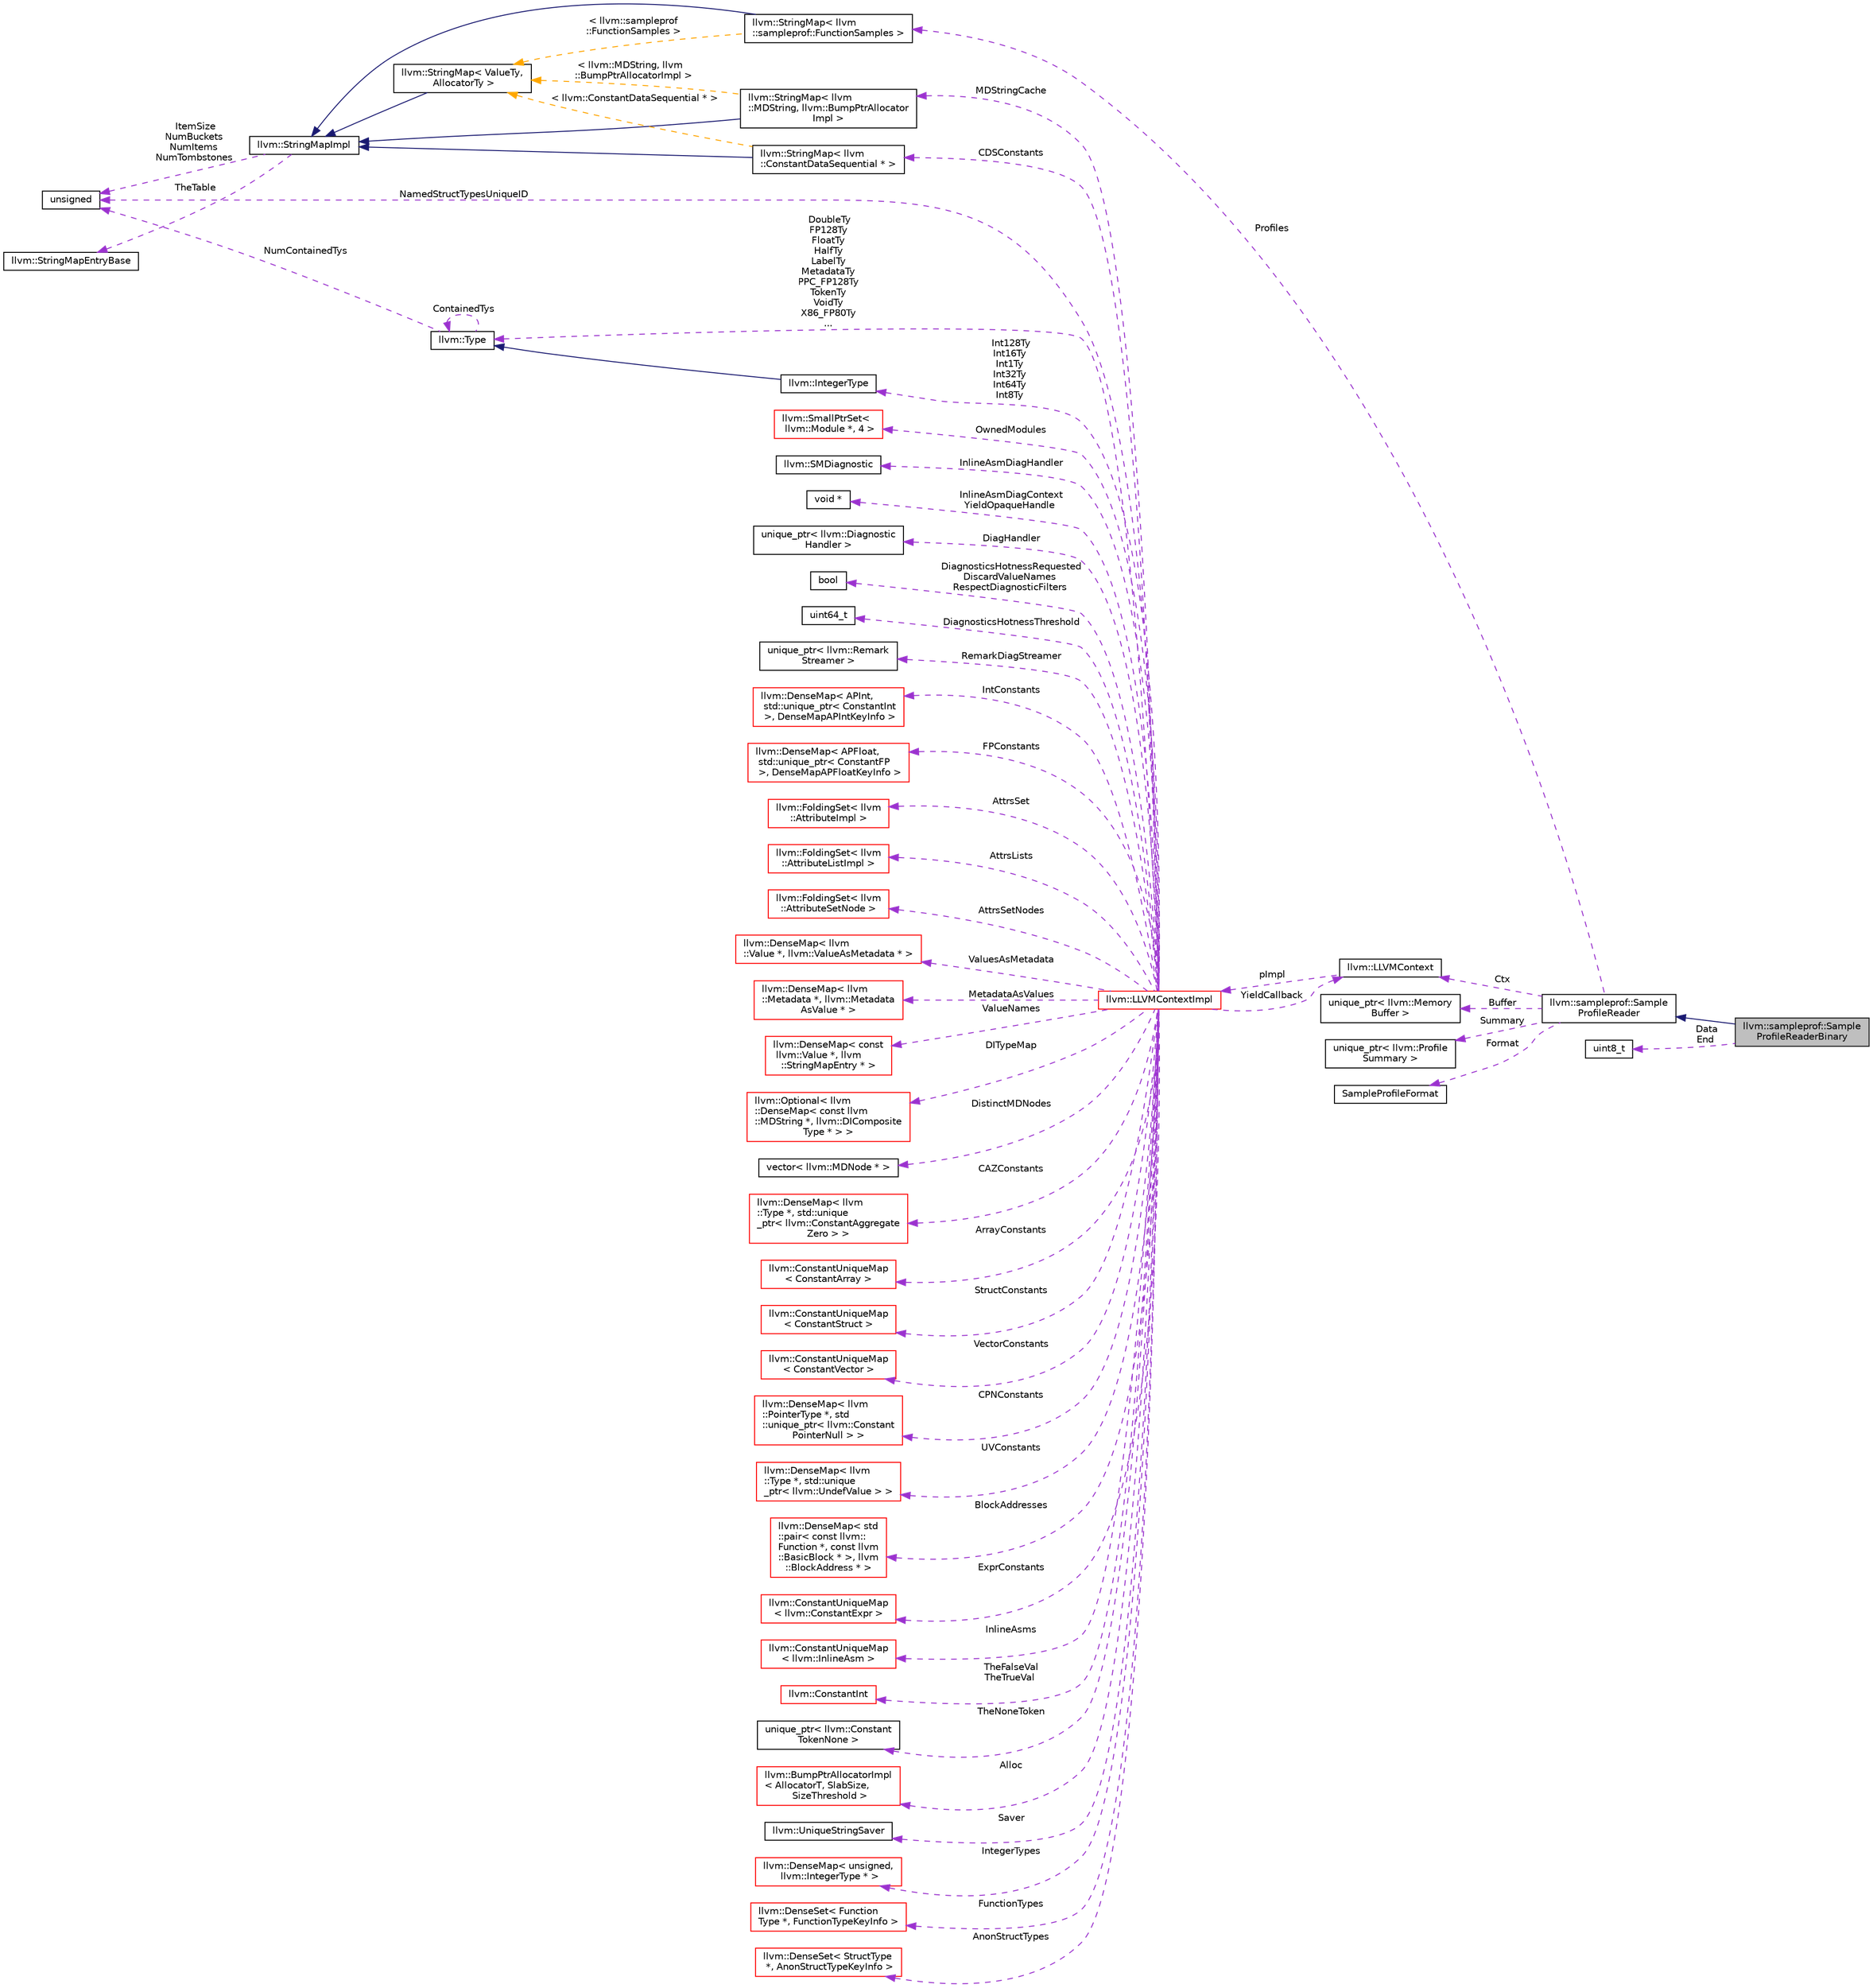 digraph "llvm::sampleprof::SampleProfileReaderBinary"
{
 // LATEX_PDF_SIZE
  bgcolor="transparent";
  edge [fontname="Helvetica",fontsize="10",labelfontname="Helvetica",labelfontsize="10"];
  node [fontname="Helvetica",fontsize="10",shape="box"];
  rankdir="LR";
  Node1 [label="llvm::sampleprof::Sample\lProfileReaderBinary",height=0.2,width=0.4,color="black", fillcolor="grey75", style="filled", fontcolor="black",tooltip=" "];
  Node2 -> Node1 [dir="back",color="midnightblue",fontsize="10",style="solid",fontname="Helvetica"];
  Node2 [label="llvm::sampleprof::Sample\lProfileReader",height=0.2,width=0.4,color="black",URL="$classllvm_1_1sampleprof_1_1SampleProfileReader.html",tooltip="Sample-based profile reader."];
  Node3 -> Node2 [dir="back",color="darkorchid3",fontsize="10",style="dashed",label=" Profiles" ,fontname="Helvetica"];
  Node3 [label="llvm::StringMap\< llvm\l::sampleprof::FunctionSamples \>",height=0.2,width=0.4,color="black",URL="$classllvm_1_1StringMap.html",tooltip=" "];
  Node4 -> Node3 [dir="back",color="midnightblue",fontsize="10",style="solid",fontname="Helvetica"];
  Node4 [label="llvm::StringMapImpl",height=0.2,width=0.4,color="black",URL="$classllvm_1_1StringMapImpl.html",tooltip="StringMapImpl - This is the base class of StringMap that is shared among all of its instantiations."];
  Node5 -> Node4 [dir="back",color="darkorchid3",fontsize="10",style="dashed",label=" TheTable" ,fontname="Helvetica"];
  Node5 [label="llvm::StringMapEntryBase",height=0.2,width=0.4,color="black",URL="$classllvm_1_1StringMapEntryBase.html",tooltip="StringMapEntryBase - Shared base class of StringMapEntry instances."];
  Node6 -> Node4 [dir="back",color="darkorchid3",fontsize="10",style="dashed",label=" ItemSize\nNumBuckets\nNumItems\nNumTombstones" ,fontname="Helvetica"];
  Node6 [label="unsigned",height=0.2,width=0.4,color="black",URL="$classunsigned.html",tooltip=" "];
  Node7 -> Node3 [dir="back",color="orange",fontsize="10",style="dashed",label=" \< llvm::sampleprof\l::FunctionSamples \>" ,fontname="Helvetica"];
  Node7 [label="llvm::StringMap\< ValueTy,\l AllocatorTy \>",height=0.2,width=0.4,color="black",URL="$classllvm_1_1StringMap.html",tooltip="StringMap - This is an unconventional map that is specialized for handling keys that are \"strings\",..."];
  Node4 -> Node7 [dir="back",color="midnightblue",fontsize="10",style="solid",fontname="Helvetica"];
  Node8 -> Node2 [dir="back",color="darkorchid3",fontsize="10",style="dashed",label=" Ctx" ,fontname="Helvetica"];
  Node8 [label="llvm::LLVMContext",height=0.2,width=0.4,color="black",URL="$classllvm_1_1LLVMContext.html",tooltip="This is an important class for using LLVM in a threaded context."];
  Node9 -> Node8 [dir="back",color="darkorchid3",fontsize="10",style="dashed",label=" pImpl" ,fontname="Helvetica"];
  Node9 [label="llvm::LLVMContextImpl",height=0.2,width=0.4,color="red",URL="$classllvm_1_1LLVMContextImpl.html",tooltip=" "];
  Node10 -> Node9 [dir="back",color="darkorchid3",fontsize="10",style="dashed",label=" OwnedModules" ,fontname="Helvetica"];
  Node10 [label="llvm::SmallPtrSet\<\l llvm::Module *, 4 \>",height=0.2,width=0.4,color="red",URL="$classllvm_1_1SmallPtrSet.html",tooltip=" "];
  Node17 -> Node9 [dir="back",color="darkorchid3",fontsize="10",style="dashed",label=" InlineAsmDiagHandler" ,fontname="Helvetica"];
  Node17 [label="llvm::SMDiagnostic",height=0.2,width=0.4,color="black",URL="$classllvm_1_1SMDiagnostic.html",tooltip="Instances of this class encapsulate one diagnostic report, allowing printing to a raw_ostream as a ca..."];
  Node18 -> Node9 [dir="back",color="darkorchid3",fontsize="10",style="dashed",label=" InlineAsmDiagContext\nYieldOpaqueHandle" ,fontname="Helvetica"];
  Node18 [label="void *",height=0.2,width=0.4,color="black",tooltip=" "];
  Node19 -> Node9 [dir="back",color="darkorchid3",fontsize="10",style="dashed",label=" DiagHandler" ,fontname="Helvetica"];
  Node19 [label="unique_ptr\< llvm::Diagnostic\lHandler \>",height=0.2,width=0.4,color="black",tooltip=" "];
  Node20 -> Node9 [dir="back",color="darkorchid3",fontsize="10",style="dashed",label=" DiagnosticsHotnessRequested\nDiscardValueNames\nRespectDiagnosticFilters" ,fontname="Helvetica"];
  Node20 [label="bool",height=0.2,width=0.4,color="black",URL="$classbool.html",tooltip=" "];
  Node21 -> Node9 [dir="back",color="darkorchid3",fontsize="10",style="dashed",label=" DiagnosticsHotnessThreshold" ,fontname="Helvetica"];
  Node21 [label="uint64_t",height=0.2,width=0.4,color="black",tooltip=" "];
  Node22 -> Node9 [dir="back",color="darkorchid3",fontsize="10",style="dashed",label=" RemarkDiagStreamer" ,fontname="Helvetica"];
  Node22 [label="unique_ptr\< llvm::Remark\lStreamer \>",height=0.2,width=0.4,color="black",tooltip=" "];
  Node8 -> Node9 [dir="back",color="darkorchid3",fontsize="10",style="dashed",label=" YieldCallback" ,fontname="Helvetica"];
  Node23 -> Node9 [dir="back",color="darkorchid3",fontsize="10",style="dashed",label=" IntConstants" ,fontname="Helvetica"];
  Node23 [label="llvm::DenseMap\< APInt,\l std::unique_ptr\< ConstantInt\l \>, DenseMapAPIntKeyInfo \>",height=0.2,width=0.4,color="red",URL="$classllvm_1_1DenseMap.html",tooltip=" "];
  Node27 -> Node9 [dir="back",color="darkorchid3",fontsize="10",style="dashed",label=" FPConstants" ,fontname="Helvetica"];
  Node27 [label="llvm::DenseMap\< APFloat,\l std::unique_ptr\< ConstantFP\l \>, DenseMapAPFloatKeyInfo \>",height=0.2,width=0.4,color="red",URL="$classllvm_1_1DenseMap.html",tooltip=" "];
  Node29 -> Node9 [dir="back",color="darkorchid3",fontsize="10",style="dashed",label=" AttrsSet" ,fontname="Helvetica"];
  Node29 [label="llvm::FoldingSet\< llvm\l::AttributeImpl \>",height=0.2,width=0.4,color="red",URL="$classllvm_1_1FoldingSet.html",tooltip=" "];
  Node35 -> Node9 [dir="back",color="darkorchid3",fontsize="10",style="dashed",label=" AttrsLists" ,fontname="Helvetica"];
  Node35 [label="llvm::FoldingSet\< llvm\l::AttributeListImpl \>",height=0.2,width=0.4,color="red",URL="$classllvm_1_1FoldingSet.html",tooltip=" "];
  Node37 -> Node9 [dir="back",color="darkorchid3",fontsize="10",style="dashed",label=" AttrsSetNodes" ,fontname="Helvetica"];
  Node37 [label="llvm::FoldingSet\< llvm\l::AttributeSetNode \>",height=0.2,width=0.4,color="red",URL="$classllvm_1_1FoldingSet.html",tooltip=" "];
  Node39 -> Node9 [dir="back",color="darkorchid3",fontsize="10",style="dashed",label=" MDStringCache" ,fontname="Helvetica"];
  Node39 [label="llvm::StringMap\< llvm\l::MDString, llvm::BumpPtrAllocator\lImpl \>",height=0.2,width=0.4,color="black",URL="$classllvm_1_1StringMap.html",tooltip=" "];
  Node4 -> Node39 [dir="back",color="midnightblue",fontsize="10",style="solid",fontname="Helvetica"];
  Node7 -> Node39 [dir="back",color="orange",fontsize="10",style="dashed",label=" \< llvm::MDString, llvm\l::BumpPtrAllocatorImpl \>" ,fontname="Helvetica"];
  Node40 -> Node9 [dir="back",color="darkorchid3",fontsize="10",style="dashed",label=" ValuesAsMetadata" ,fontname="Helvetica"];
  Node40 [label="llvm::DenseMap\< llvm\l::Value *, llvm::ValueAsMetadata * \>",height=0.2,width=0.4,color="red",URL="$classllvm_1_1DenseMap.html",tooltip=" "];
  Node42 -> Node9 [dir="back",color="darkorchid3",fontsize="10",style="dashed",label=" MetadataAsValues" ,fontname="Helvetica"];
  Node42 [label="llvm::DenseMap\< llvm\l::Metadata *, llvm::Metadata\lAsValue * \>",height=0.2,width=0.4,color="red",URL="$classllvm_1_1DenseMap.html",tooltip=" "];
  Node44 -> Node9 [dir="back",color="darkorchid3",fontsize="10",style="dashed",label=" ValueNames" ,fontname="Helvetica"];
  Node44 [label="llvm::DenseMap\< const\l llvm::Value *, llvm\l::StringMapEntry * \>",height=0.2,width=0.4,color="red",URL="$classllvm_1_1DenseMap.html",tooltip=" "];
  Node46 -> Node9 [dir="back",color="darkorchid3",fontsize="10",style="dashed",label=" DITypeMap" ,fontname="Helvetica"];
  Node46 [label="llvm::Optional\< llvm\l::DenseMap\< const llvm\l::MDString *, llvm::DIComposite\lType * \> \>",height=0.2,width=0.4,color="red",URL="$classllvm_1_1Optional.html",tooltip=" "];
  Node48 -> Node9 [dir="back",color="darkorchid3",fontsize="10",style="dashed",label=" DistinctMDNodes" ,fontname="Helvetica"];
  Node48 [label="vector\< llvm::MDNode * \>",height=0.2,width=0.4,color="black",tooltip=" "];
  Node49 -> Node9 [dir="back",color="darkorchid3",fontsize="10",style="dashed",label=" CAZConstants" ,fontname="Helvetica"];
  Node49 [label="llvm::DenseMap\< llvm\l::Type *, std::unique\l_ptr\< llvm::ConstantAggregate\lZero \> \>",height=0.2,width=0.4,color="red",URL="$classllvm_1_1DenseMap.html",tooltip=" "];
  Node51 -> Node9 [dir="back",color="darkorchid3",fontsize="10",style="dashed",label=" ArrayConstants" ,fontname="Helvetica"];
  Node51 [label="llvm::ConstantUniqueMap\l\< ConstantArray \>",height=0.2,width=0.4,color="red",URL="$classllvm_1_1ConstantUniqueMap.html",tooltip=" "];
  Node53 -> Node9 [dir="back",color="darkorchid3",fontsize="10",style="dashed",label=" StructConstants" ,fontname="Helvetica"];
  Node53 [label="llvm::ConstantUniqueMap\l\< ConstantStruct \>",height=0.2,width=0.4,color="red",URL="$classllvm_1_1ConstantUniqueMap.html",tooltip=" "];
  Node54 -> Node9 [dir="back",color="darkorchid3",fontsize="10",style="dashed",label=" VectorConstants" ,fontname="Helvetica"];
  Node54 [label="llvm::ConstantUniqueMap\l\< ConstantVector \>",height=0.2,width=0.4,color="red",URL="$classllvm_1_1ConstantUniqueMap.html",tooltip=" "];
  Node55 -> Node9 [dir="back",color="darkorchid3",fontsize="10",style="dashed",label=" CPNConstants" ,fontname="Helvetica"];
  Node55 [label="llvm::DenseMap\< llvm\l::PointerType *, std\l::unique_ptr\< llvm::Constant\lPointerNull \> \>",height=0.2,width=0.4,color="red",URL="$classllvm_1_1DenseMap.html",tooltip=" "];
  Node57 -> Node9 [dir="back",color="darkorchid3",fontsize="10",style="dashed",label=" UVConstants" ,fontname="Helvetica"];
  Node57 [label="llvm::DenseMap\< llvm\l::Type *, std::unique\l_ptr\< llvm::UndefValue \> \>",height=0.2,width=0.4,color="red",URL="$classllvm_1_1DenseMap.html",tooltip=" "];
  Node59 -> Node9 [dir="back",color="darkorchid3",fontsize="10",style="dashed",label=" CDSConstants" ,fontname="Helvetica"];
  Node59 [label="llvm::StringMap\< llvm\l::ConstantDataSequential * \>",height=0.2,width=0.4,color="black",URL="$classllvm_1_1StringMap.html",tooltip=" "];
  Node4 -> Node59 [dir="back",color="midnightblue",fontsize="10",style="solid",fontname="Helvetica"];
  Node7 -> Node59 [dir="back",color="orange",fontsize="10",style="dashed",label=" \< llvm::ConstantDataSequential * \>" ,fontname="Helvetica"];
  Node60 -> Node9 [dir="back",color="darkorchid3",fontsize="10",style="dashed",label=" BlockAddresses" ,fontname="Helvetica"];
  Node60 [label="llvm::DenseMap\< std\l::pair\< const llvm::\lFunction *, const llvm\l::BasicBlock * \>, llvm\l::BlockAddress * \>",height=0.2,width=0.4,color="red",URL="$classllvm_1_1DenseMap.html",tooltip=" "];
  Node62 -> Node9 [dir="back",color="darkorchid3",fontsize="10",style="dashed",label=" ExprConstants" ,fontname="Helvetica"];
  Node62 [label="llvm::ConstantUniqueMap\l\< llvm::ConstantExpr \>",height=0.2,width=0.4,color="red",URL="$classllvm_1_1ConstantUniqueMap.html",tooltip=" "];
  Node63 -> Node9 [dir="back",color="darkorchid3",fontsize="10",style="dashed",label=" InlineAsms" ,fontname="Helvetica"];
  Node63 [label="llvm::ConstantUniqueMap\l\< llvm::InlineAsm \>",height=0.2,width=0.4,color="red",URL="$classllvm_1_1ConstantUniqueMap.html",tooltip=" "];
  Node64 -> Node9 [dir="back",color="darkorchid3",fontsize="10",style="dashed",label=" TheFalseVal\nTheTrueVal" ,fontname="Helvetica"];
  Node64 [label="llvm::ConstantInt",height=0.2,width=0.4,color="red",URL="$classllvm_1_1ConstantInt.html",tooltip="This is the shared class of boolean and integer constants."];
  Node69 -> Node9 [dir="back",color="darkorchid3",fontsize="10",style="dashed",label=" TheNoneToken" ,fontname="Helvetica"];
  Node69 [label="unique_ptr\< llvm::Constant\lTokenNone \>",height=0.2,width=0.4,color="black",tooltip=" "];
  Node70 -> Node9 [dir="back",color="darkorchid3",fontsize="10",style="dashed",label=" DoubleTy\nFP128Ty\nFloatTy\nHalfTy\nLabelTy\nMetadataTy\nPPC_FP128Ty\nTokenTy\nVoidTy\nX86_FP80Ty\n..." ,fontname="Helvetica"];
  Node70 [label="llvm::Type",height=0.2,width=0.4,color="black",URL="$classllvm_1_1Type.html",tooltip="The instances of the Type class are immutable: once they are created, they are never changed."];
  Node6 -> Node70 [dir="back",color="darkorchid3",fontsize="10",style="dashed",label=" NumContainedTys" ,fontname="Helvetica"];
  Node70 -> Node70 [dir="back",color="darkorchid3",fontsize="10",style="dashed",label=" ContainedTys" ,fontname="Helvetica"];
  Node71 -> Node9 [dir="back",color="darkorchid3",fontsize="10",style="dashed",label=" Int128Ty\nInt16Ty\nInt1Ty\nInt32Ty\nInt64Ty\nInt8Ty" ,fontname="Helvetica"];
  Node71 [label="llvm::IntegerType",height=0.2,width=0.4,color="black",URL="$classllvm_1_1IntegerType.html",tooltip="Class to represent integer types."];
  Node70 -> Node71 [dir="back",color="midnightblue",fontsize="10",style="solid",fontname="Helvetica"];
  Node72 -> Node9 [dir="back",color="darkorchid3",fontsize="10",style="dashed",label=" Alloc" ,fontname="Helvetica"];
  Node72 [label="llvm::BumpPtrAllocatorImpl\l\< AllocatorT, SlabSize,\l SizeThreshold \>",height=0.2,width=0.4,color="red",URL="$classllvm_1_1BumpPtrAllocatorImpl.html",tooltip="Allocate memory in an ever growing pool, as if by bump-pointer."];
  Node74 -> Node9 [dir="back",color="darkorchid3",fontsize="10",style="dashed",label=" Saver" ,fontname="Helvetica"];
  Node74 [label="llvm::UniqueStringSaver",height=0.2,width=0.4,color="black",URL="$classllvm_1_1UniqueStringSaver.html",tooltip="Saves strings in the provided stable storage and returns a StringRef with a stable character pointer."];
  Node75 -> Node9 [dir="back",color="darkorchid3",fontsize="10",style="dashed",label=" IntegerTypes" ,fontname="Helvetica"];
  Node75 [label="llvm::DenseMap\< unsigned,\l llvm::IntegerType * \>",height=0.2,width=0.4,color="red",URL="$classllvm_1_1DenseMap.html",tooltip=" "];
  Node77 -> Node9 [dir="back",color="darkorchid3",fontsize="10",style="dashed",label=" FunctionTypes" ,fontname="Helvetica"];
  Node77 [label="llvm::DenseSet\< Function\lType *, FunctionTypeKeyInfo \>",height=0.2,width=0.4,color="red",URL="$classllvm_1_1DenseSet.html",tooltip=" "];
  Node81 -> Node9 [dir="back",color="darkorchid3",fontsize="10",style="dashed",label=" AnonStructTypes" ,fontname="Helvetica"];
  Node81 [label="llvm::DenseSet\< StructType\l *, AnonStructTypeKeyInfo \>",height=0.2,width=0.4,color="red",URL="$classllvm_1_1DenseSet.html",tooltip=" "];
  Node6 -> Node9 [dir="back",color="darkorchid3",fontsize="10",style="dashed",label=" NamedStructTypesUniqueID" ,fontname="Helvetica"];
  Node110 -> Node2 [dir="back",color="darkorchid3",fontsize="10",style="dashed",label=" Buffer" ,fontname="Helvetica"];
  Node110 [label="unique_ptr\< llvm::Memory\lBuffer \>",height=0.2,width=0.4,color="black",tooltip=" "];
  Node111 -> Node2 [dir="back",color="darkorchid3",fontsize="10",style="dashed",label=" Summary" ,fontname="Helvetica"];
  Node111 [label="unique_ptr\< llvm::Profile\lSummary \>",height=0.2,width=0.4,color="black",tooltip=" "];
  Node112 -> Node2 [dir="back",color="darkorchid3",fontsize="10",style="dashed",label=" Format" ,fontname="Helvetica"];
  Node112 [label="SampleProfileFormat",height=0.2,width=0.4,color="black",tooltip=" "];
  Node113 -> Node1 [dir="back",color="darkorchid3",fontsize="10",style="dashed",label=" Data\nEnd" ,fontname="Helvetica"];
  Node113 [label="uint8_t",height=0.2,width=0.4,color="black",tooltip=" "];
}
